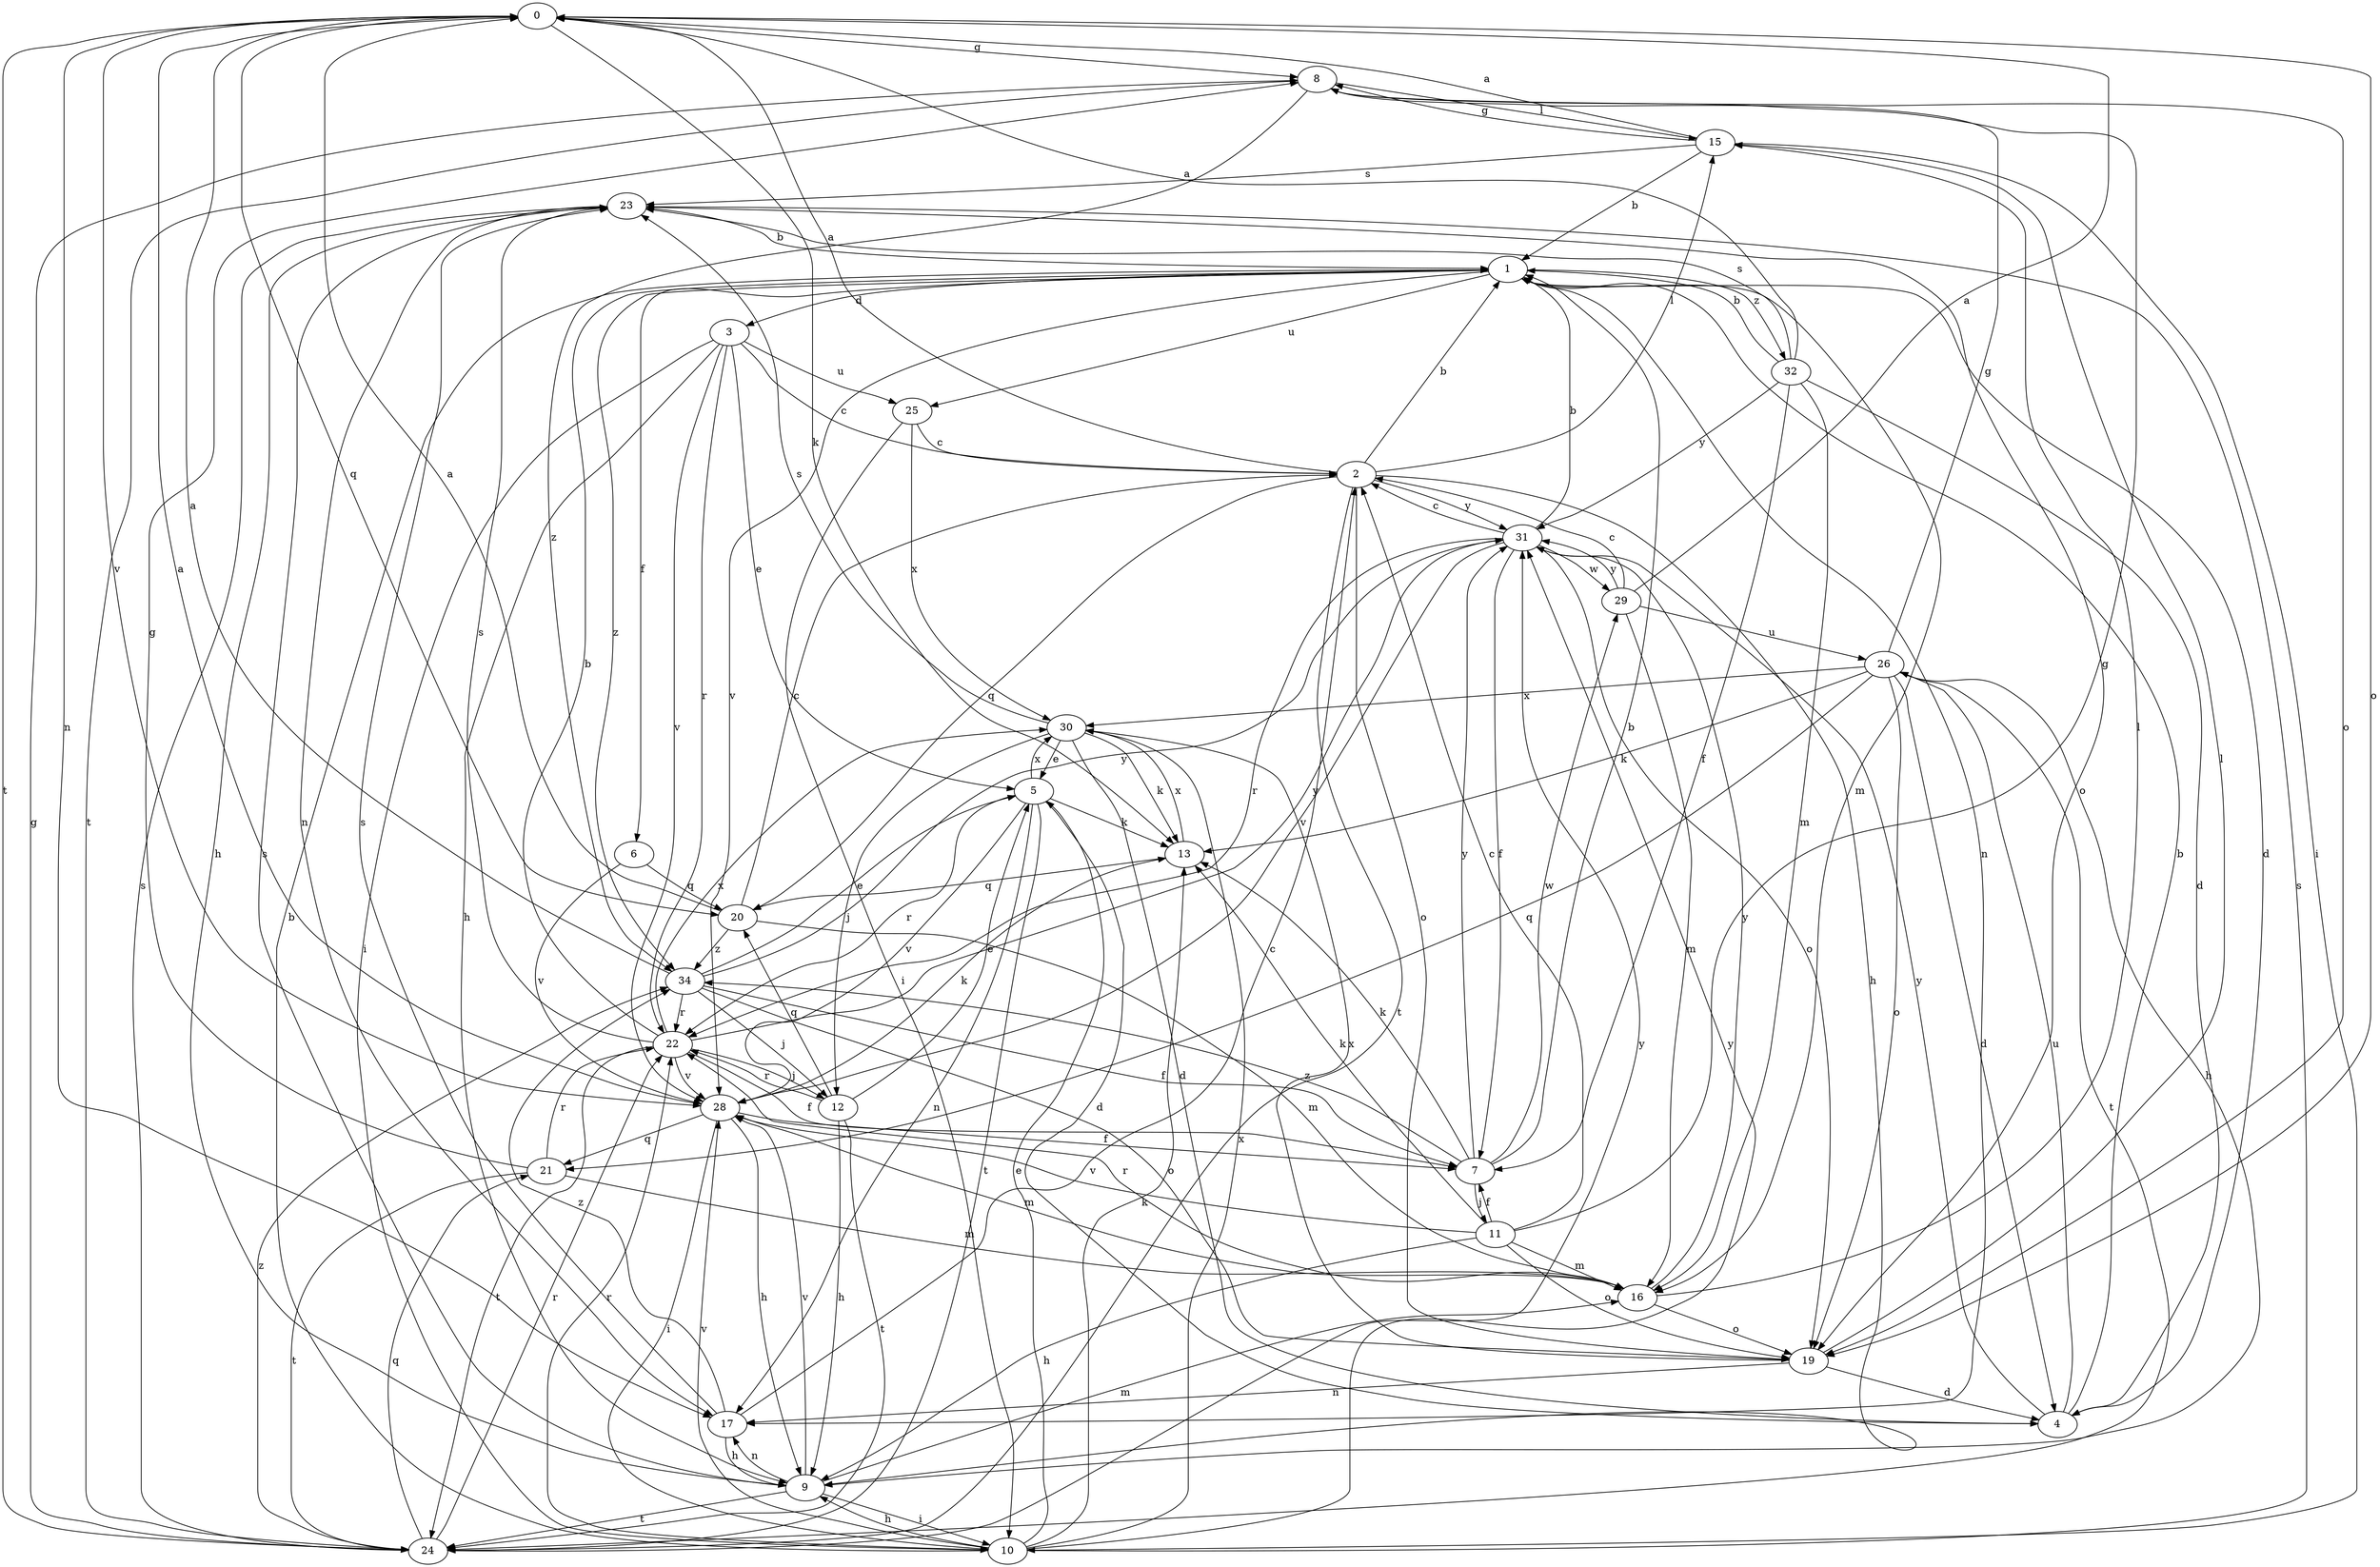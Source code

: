 strict digraph  {
0;
1;
2;
3;
4;
5;
6;
7;
8;
9;
10;
11;
12;
13;
15;
16;
17;
19;
20;
21;
22;
23;
24;
25;
26;
28;
29;
30;
31;
32;
34;
0 -> 8  [label=g];
0 -> 13  [label=k];
0 -> 17  [label=n];
0 -> 19  [label=o];
0 -> 20  [label=q];
0 -> 24  [label=t];
0 -> 28  [label=v];
1 -> 3  [label=d];
1 -> 4  [label=d];
1 -> 6  [label=f];
1 -> 16  [label=m];
1 -> 17  [label=n];
1 -> 25  [label=u];
1 -> 28  [label=v];
1 -> 32  [label=z];
1 -> 34  [label=z];
2 -> 0  [label=a];
2 -> 1  [label=b];
2 -> 9  [label=h];
2 -> 15  [label=l];
2 -> 19  [label=o];
2 -> 20  [label=q];
2 -> 24  [label=t];
2 -> 31  [label=y];
3 -> 2  [label=c];
3 -> 5  [label=e];
3 -> 9  [label=h];
3 -> 10  [label=i];
3 -> 22  [label=r];
3 -> 25  [label=u];
3 -> 28  [label=v];
4 -> 1  [label=b];
4 -> 26  [label=u];
4 -> 31  [label=y];
5 -> 4  [label=d];
5 -> 13  [label=k];
5 -> 17  [label=n];
5 -> 22  [label=r];
5 -> 24  [label=t];
5 -> 28  [label=v];
5 -> 30  [label=x];
6 -> 20  [label=q];
6 -> 28  [label=v];
7 -> 1  [label=b];
7 -> 11  [label=j];
7 -> 13  [label=k];
7 -> 29  [label=w];
7 -> 31  [label=y];
7 -> 34  [label=z];
8 -> 15  [label=l];
8 -> 19  [label=o];
8 -> 24  [label=t];
8 -> 34  [label=z];
9 -> 10  [label=i];
9 -> 16  [label=m];
9 -> 17  [label=n];
9 -> 23  [label=s];
9 -> 24  [label=t];
9 -> 28  [label=v];
10 -> 1  [label=b];
10 -> 5  [label=e];
10 -> 9  [label=h];
10 -> 13  [label=k];
10 -> 22  [label=r];
10 -> 23  [label=s];
10 -> 28  [label=v];
10 -> 30  [label=x];
10 -> 31  [label=y];
11 -> 2  [label=c];
11 -> 7  [label=f];
11 -> 8  [label=g];
11 -> 9  [label=h];
11 -> 13  [label=k];
11 -> 16  [label=m];
11 -> 19  [label=o];
11 -> 28  [label=v];
12 -> 5  [label=e];
12 -> 9  [label=h];
12 -> 20  [label=q];
12 -> 22  [label=r];
12 -> 24  [label=t];
13 -> 20  [label=q];
13 -> 30  [label=x];
15 -> 0  [label=a];
15 -> 1  [label=b];
15 -> 8  [label=g];
15 -> 10  [label=i];
15 -> 23  [label=s];
16 -> 15  [label=l];
16 -> 19  [label=o];
16 -> 22  [label=r];
16 -> 31  [label=y];
17 -> 2  [label=c];
17 -> 9  [label=h];
17 -> 23  [label=s];
17 -> 34  [label=z];
19 -> 4  [label=d];
19 -> 15  [label=l];
19 -> 17  [label=n];
19 -> 30  [label=x];
20 -> 0  [label=a];
20 -> 2  [label=c];
20 -> 16  [label=m];
20 -> 34  [label=z];
21 -> 8  [label=g];
21 -> 16  [label=m];
21 -> 22  [label=r];
21 -> 24  [label=t];
22 -> 1  [label=b];
22 -> 7  [label=f];
22 -> 12  [label=j];
22 -> 23  [label=s];
22 -> 24  [label=t];
22 -> 28  [label=v];
22 -> 30  [label=x];
22 -> 31  [label=y];
23 -> 1  [label=b];
23 -> 9  [label=h];
23 -> 17  [label=n];
23 -> 19  [label=o];
24 -> 8  [label=g];
24 -> 21  [label=q];
24 -> 22  [label=r];
24 -> 23  [label=s];
24 -> 31  [label=y];
24 -> 34  [label=z];
25 -> 2  [label=c];
25 -> 10  [label=i];
25 -> 30  [label=x];
26 -> 4  [label=d];
26 -> 8  [label=g];
26 -> 9  [label=h];
26 -> 13  [label=k];
26 -> 19  [label=o];
26 -> 21  [label=q];
26 -> 24  [label=t];
26 -> 30  [label=x];
28 -> 0  [label=a];
28 -> 7  [label=f];
28 -> 9  [label=h];
28 -> 10  [label=i];
28 -> 13  [label=k];
28 -> 16  [label=m];
28 -> 21  [label=q];
29 -> 0  [label=a];
29 -> 2  [label=c];
29 -> 16  [label=m];
29 -> 26  [label=u];
29 -> 31  [label=y];
30 -> 4  [label=d];
30 -> 5  [label=e];
30 -> 12  [label=j];
30 -> 13  [label=k];
30 -> 23  [label=s];
31 -> 1  [label=b];
31 -> 2  [label=c];
31 -> 7  [label=f];
31 -> 19  [label=o];
31 -> 22  [label=r];
31 -> 28  [label=v];
31 -> 29  [label=w];
32 -> 0  [label=a];
32 -> 1  [label=b];
32 -> 4  [label=d];
32 -> 7  [label=f];
32 -> 16  [label=m];
32 -> 23  [label=s];
32 -> 31  [label=y];
34 -> 0  [label=a];
34 -> 5  [label=e];
34 -> 7  [label=f];
34 -> 12  [label=j];
34 -> 19  [label=o];
34 -> 22  [label=r];
34 -> 31  [label=y];
}
